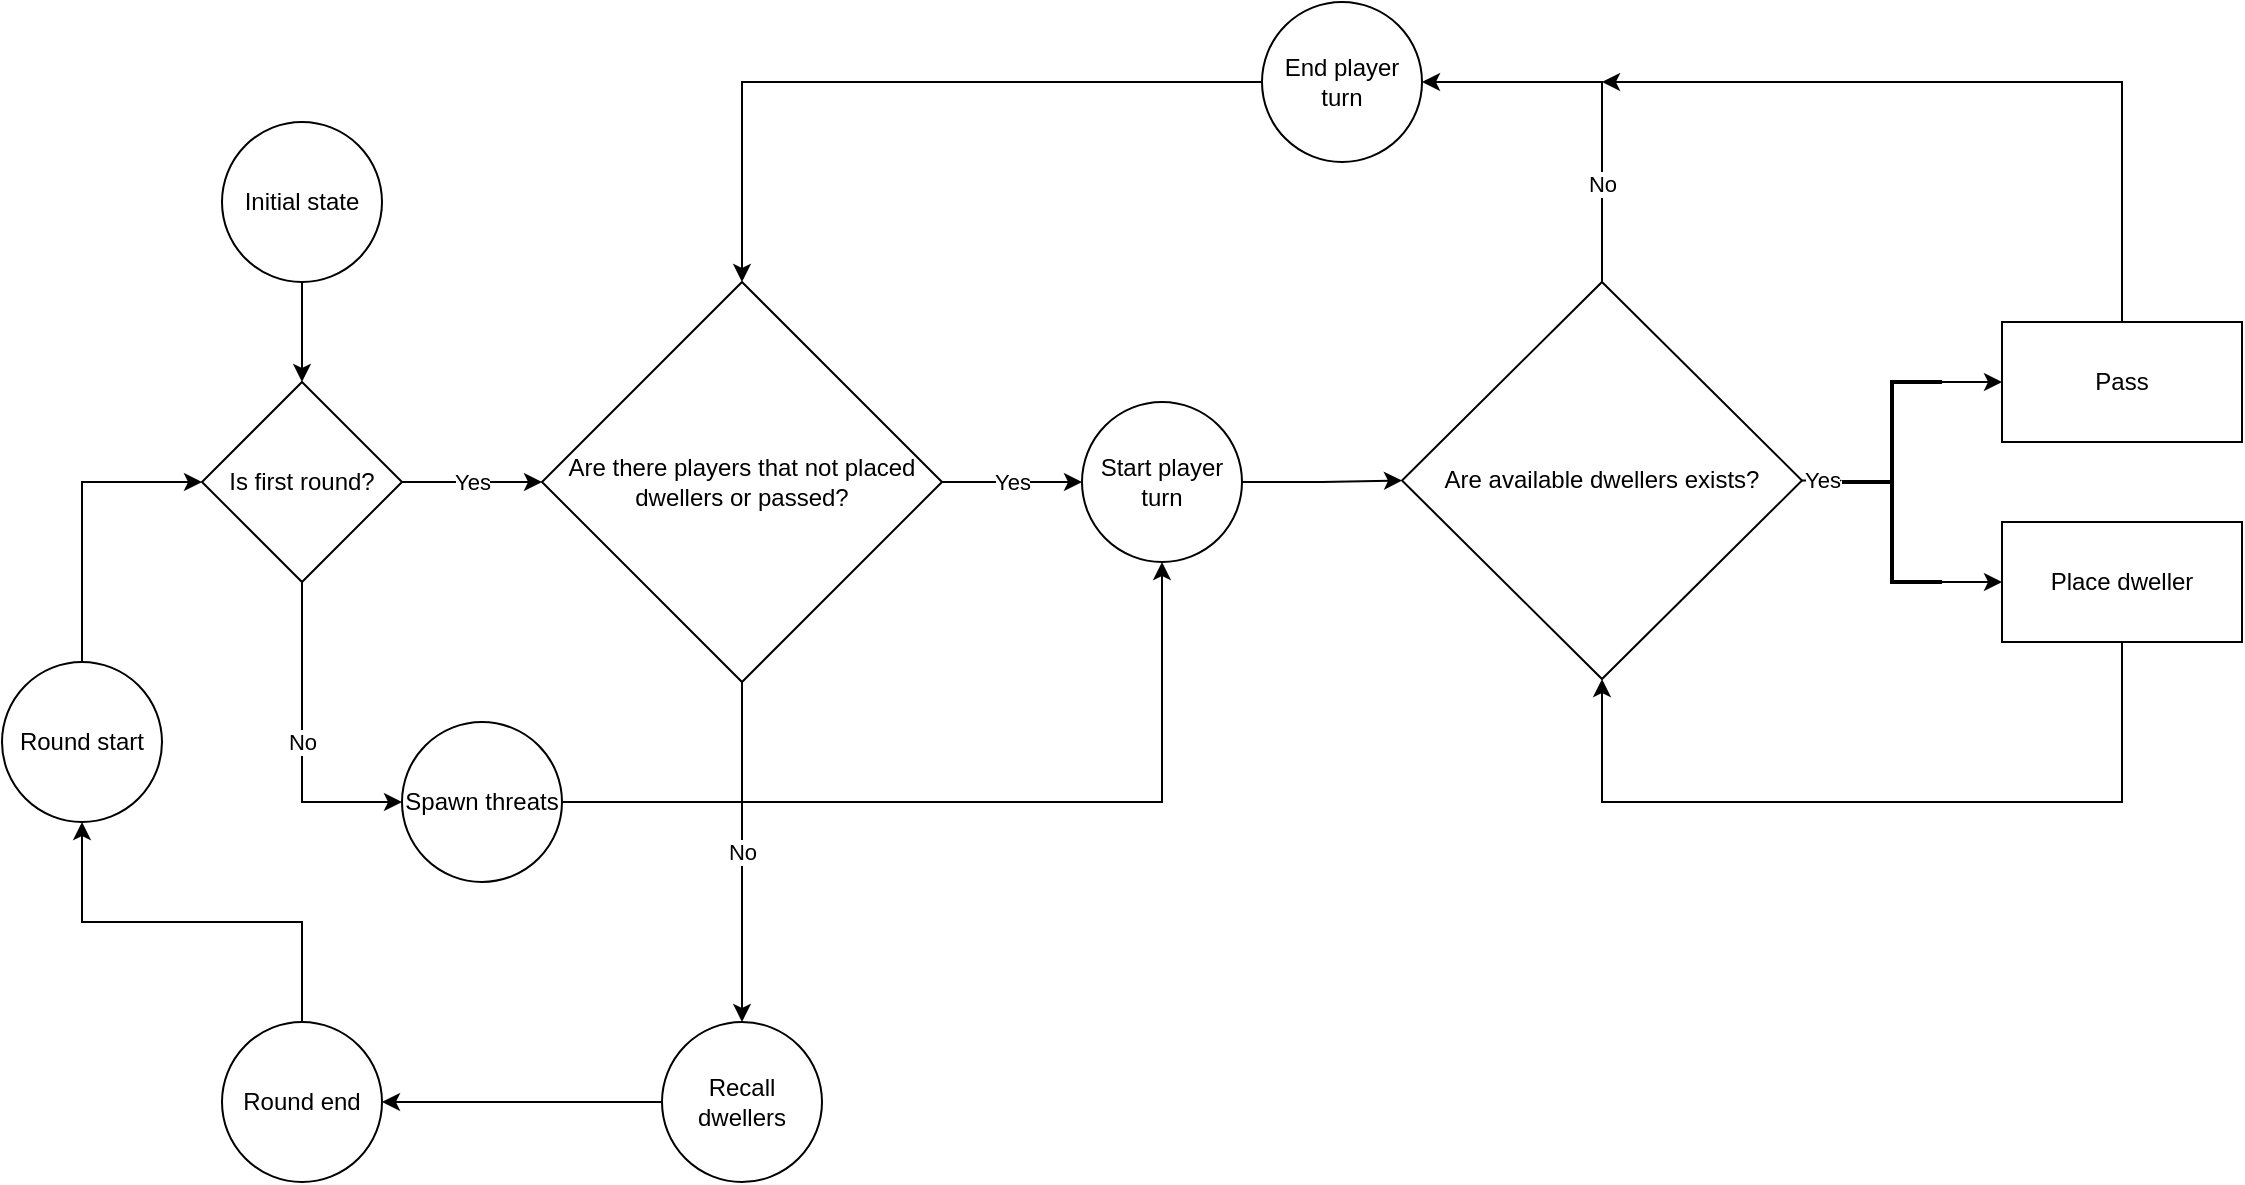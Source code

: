 <mxfile version="21.5.2" type="github">
  <diagram id="C5RBs43oDa-KdzZeNtuy" name="Page-1">
    <mxGraphModel dx="783" dy="511" grid="1" gridSize="10" guides="1" tooltips="1" connect="1" arrows="1" fold="1" page="1" pageScale="1" pageWidth="827" pageHeight="1169" math="0" shadow="0">
      <root>
        <mxCell id="WIyWlLk6GJQsqaUBKTNV-0" />
        <mxCell id="WIyWlLk6GJQsqaUBKTNV-1" parent="WIyWlLk6GJQsqaUBKTNV-0" />
        <mxCell id="cjS9mdwZnMnHXcv700s7-60" style="edgeStyle=orthogonalEdgeStyle;rounded=0;orthogonalLoop=1;jettySize=auto;html=1;exitX=0.5;exitY=1;exitDx=0;exitDy=0;entryX=0.5;entryY=0;entryDx=0;entryDy=0;" parent="WIyWlLk6GJQsqaUBKTNV-1" source="cjS9mdwZnMnHXcv700s7-0" target="cjS9mdwZnMnHXcv700s7-56" edge="1">
          <mxGeometry relative="1" as="geometry" />
        </mxCell>
        <mxCell id="cjS9mdwZnMnHXcv700s7-0" value="Initial state" style="ellipse;whiteSpace=wrap;html=1;aspect=fixed;" parent="WIyWlLk6GJQsqaUBKTNV-1" vertex="1">
          <mxGeometry x="360" y="180" width="80" height="80" as="geometry" />
        </mxCell>
        <mxCell id="cjS9mdwZnMnHXcv700s7-36" style="edgeStyle=orthogonalEdgeStyle;rounded=0;orthogonalLoop=1;jettySize=auto;html=1;entryX=0;entryY=0.5;entryDx=0;entryDy=0;" parent="WIyWlLk6GJQsqaUBKTNV-1" source="cjS9mdwZnMnHXcv700s7-1" target="cjS9mdwZnMnHXcv700s7-34" edge="1">
          <mxGeometry relative="1" as="geometry" />
        </mxCell>
        <mxCell id="cjS9mdwZnMnHXcv700s7-1" value="Start player turn" style="ellipse;whiteSpace=wrap;html=1;aspect=fixed;" parent="WIyWlLk6GJQsqaUBKTNV-1" vertex="1">
          <mxGeometry x="790" y="320" width="80" height="80" as="geometry" />
        </mxCell>
        <mxCell id="cjS9mdwZnMnHXcv700s7-24" style="edgeStyle=orthogonalEdgeStyle;rounded=0;orthogonalLoop=1;jettySize=auto;html=1;entryX=0.5;entryY=1;entryDx=0;entryDy=0;" parent="WIyWlLk6GJQsqaUBKTNV-1" source="cjS9mdwZnMnHXcv700s7-11" target="cjS9mdwZnMnHXcv700s7-1" edge="1">
          <mxGeometry relative="1" as="geometry" />
        </mxCell>
        <mxCell id="cjS9mdwZnMnHXcv700s7-11" value="Spawn threats" style="ellipse;whiteSpace=wrap;html=1;aspect=fixed;" parent="WIyWlLk6GJQsqaUBKTNV-1" vertex="1">
          <mxGeometry x="450" y="480" width="80" height="80" as="geometry" />
        </mxCell>
        <mxCell id="cjS9mdwZnMnHXcv700s7-21" value="Yes" style="edgeStyle=orthogonalEdgeStyle;rounded=0;orthogonalLoop=1;jettySize=auto;html=1;exitX=1;exitY=0.5;exitDx=0;exitDy=0;entryX=0;entryY=0.5;entryDx=0;entryDy=0;" parent="WIyWlLk6GJQsqaUBKTNV-1" source="cjS9mdwZnMnHXcv700s7-20" target="cjS9mdwZnMnHXcv700s7-1" edge="1">
          <mxGeometry relative="1" as="geometry" />
        </mxCell>
        <mxCell id="cjS9mdwZnMnHXcv700s7-51" value="No" style="edgeStyle=orthogonalEdgeStyle;rounded=0;orthogonalLoop=1;jettySize=auto;html=1;exitX=0.5;exitY=1;exitDx=0;exitDy=0;entryX=0.5;entryY=0;entryDx=0;entryDy=0;" parent="WIyWlLk6GJQsqaUBKTNV-1" source="cjS9mdwZnMnHXcv700s7-20" target="cjS9mdwZnMnHXcv700s7-50" edge="1">
          <mxGeometry relative="1" as="geometry" />
        </mxCell>
        <mxCell id="cjS9mdwZnMnHXcv700s7-20" value="Are there players that not placed dwellers or passed?" style="rhombus;whiteSpace=wrap;html=1;" parent="WIyWlLk6GJQsqaUBKTNV-1" vertex="1">
          <mxGeometry x="520" y="260" width="200" height="200" as="geometry" />
        </mxCell>
        <mxCell id="cjS9mdwZnMnHXcv700s7-40" style="edgeStyle=orthogonalEdgeStyle;rounded=0;orthogonalLoop=1;jettySize=auto;html=1;exitX=1;exitY=0;exitDx=0;exitDy=0;exitPerimeter=0;entryX=0;entryY=0.5;entryDx=0;entryDy=0;" parent="WIyWlLk6GJQsqaUBKTNV-1" source="cjS9mdwZnMnHXcv700s7-31" target="cjS9mdwZnMnHXcv700s7-38" edge="1">
          <mxGeometry relative="1" as="geometry" />
        </mxCell>
        <mxCell id="cjS9mdwZnMnHXcv700s7-43" style="edgeStyle=orthogonalEdgeStyle;rounded=0;orthogonalLoop=1;jettySize=auto;html=1;exitX=1;exitY=1;exitDx=0;exitDy=0;exitPerimeter=0;entryX=0;entryY=0.5;entryDx=0;entryDy=0;" parent="WIyWlLk6GJQsqaUBKTNV-1" source="cjS9mdwZnMnHXcv700s7-31" target="cjS9mdwZnMnHXcv700s7-39" edge="1">
          <mxGeometry relative="1" as="geometry" />
        </mxCell>
        <mxCell id="cjS9mdwZnMnHXcv700s7-31" value="" style="strokeWidth=2;html=1;shape=mxgraph.flowchart.annotation_2;align=left;labelPosition=right;pointerEvents=1;" parent="WIyWlLk6GJQsqaUBKTNV-1" vertex="1">
          <mxGeometry x="1170" y="310" width="50" height="100" as="geometry" />
        </mxCell>
        <mxCell id="cjS9mdwZnMnHXcv700s7-37" value="Yes" style="edgeStyle=orthogonalEdgeStyle;rounded=0;orthogonalLoop=1;jettySize=auto;html=1;exitX=1;exitY=0.5;exitDx=0;exitDy=0;entryX=0;entryY=0.5;entryDx=0;entryDy=0;entryPerimeter=0;" parent="WIyWlLk6GJQsqaUBKTNV-1" source="cjS9mdwZnMnHXcv700s7-34" target="cjS9mdwZnMnHXcv700s7-31" edge="1">
          <mxGeometry relative="1" as="geometry" />
        </mxCell>
        <mxCell id="cjS9mdwZnMnHXcv700s7-46" value="No" style="edgeStyle=orthogonalEdgeStyle;rounded=0;orthogonalLoop=1;jettySize=auto;html=1;exitX=0.5;exitY=0;exitDx=0;exitDy=0;entryX=1;entryY=0.5;entryDx=0;entryDy=0;" parent="WIyWlLk6GJQsqaUBKTNV-1" source="cjS9mdwZnMnHXcv700s7-34" target="cjS9mdwZnMnHXcv700s7-48" edge="1">
          <mxGeometry x="-0.478" relative="1" as="geometry">
            <Array as="points">
              <mxPoint x="1050" y="160" />
            </Array>
            <mxPoint as="offset" />
          </mxGeometry>
        </mxCell>
        <mxCell id="cjS9mdwZnMnHXcv700s7-34" value="Are available dwellers exists?" style="rhombus;whiteSpace=wrap;html=1;" parent="WIyWlLk6GJQsqaUBKTNV-1" vertex="1">
          <mxGeometry x="950" y="260" width="200" height="198.5" as="geometry" />
        </mxCell>
        <mxCell id="cjS9mdwZnMnHXcv700s7-47" style="edgeStyle=orthogonalEdgeStyle;rounded=0;orthogonalLoop=1;jettySize=auto;html=1;exitX=0.5;exitY=0;exitDx=0;exitDy=0;" parent="WIyWlLk6GJQsqaUBKTNV-1" source="cjS9mdwZnMnHXcv700s7-38" edge="1">
          <mxGeometry relative="1" as="geometry">
            <mxPoint x="1050" y="160.0" as="targetPoint" />
            <Array as="points">
              <mxPoint x="1310" y="160" />
            </Array>
          </mxGeometry>
        </mxCell>
        <mxCell id="cjS9mdwZnMnHXcv700s7-38" value="Pass" style="rounded=0;whiteSpace=wrap;html=1;" parent="WIyWlLk6GJQsqaUBKTNV-1" vertex="1">
          <mxGeometry x="1250" y="280" width="120" height="60" as="geometry" />
        </mxCell>
        <mxCell id="cjS9mdwZnMnHXcv700s7-45" style="edgeStyle=orthogonalEdgeStyle;rounded=0;orthogonalLoop=1;jettySize=auto;html=1;exitX=0.5;exitY=1;exitDx=0;exitDy=0;entryX=0.5;entryY=1;entryDx=0;entryDy=0;" parent="WIyWlLk6GJQsqaUBKTNV-1" source="cjS9mdwZnMnHXcv700s7-39" target="cjS9mdwZnMnHXcv700s7-34" edge="1">
          <mxGeometry relative="1" as="geometry">
            <Array as="points">
              <mxPoint x="1310" y="520" />
              <mxPoint x="1050" y="520" />
            </Array>
          </mxGeometry>
        </mxCell>
        <mxCell id="cjS9mdwZnMnHXcv700s7-39" value="Place dweller" style="rounded=0;whiteSpace=wrap;html=1;" parent="WIyWlLk6GJQsqaUBKTNV-1" vertex="1">
          <mxGeometry x="1250" y="380" width="120" height="60" as="geometry" />
        </mxCell>
        <mxCell id="cjS9mdwZnMnHXcv700s7-49" style="edgeStyle=orthogonalEdgeStyle;rounded=0;orthogonalLoop=1;jettySize=auto;html=1;exitX=0;exitY=0.5;exitDx=0;exitDy=0;entryX=0.5;entryY=0;entryDx=0;entryDy=0;" parent="WIyWlLk6GJQsqaUBKTNV-1" source="cjS9mdwZnMnHXcv700s7-48" target="cjS9mdwZnMnHXcv700s7-20" edge="1">
          <mxGeometry relative="1" as="geometry" />
        </mxCell>
        <mxCell id="cjS9mdwZnMnHXcv700s7-48" value="End player turn" style="ellipse;whiteSpace=wrap;html=1;aspect=fixed;" parent="WIyWlLk6GJQsqaUBKTNV-1" vertex="1">
          <mxGeometry x="880" y="120" width="80" height="80" as="geometry" />
        </mxCell>
        <mxCell id="cjS9mdwZnMnHXcv700s7-52" style="edgeStyle=orthogonalEdgeStyle;rounded=0;orthogonalLoop=1;jettySize=auto;html=1;exitX=0;exitY=0.5;exitDx=0;exitDy=0;entryX=1;entryY=0.5;entryDx=0;entryDy=0;" parent="WIyWlLk6GJQsqaUBKTNV-1" source="cjS9mdwZnMnHXcv700s7-50" target="cjS9mdwZnMnHXcv700s7-53" edge="1">
          <mxGeometry relative="1" as="geometry" />
        </mxCell>
        <mxCell id="cjS9mdwZnMnHXcv700s7-50" value="Recall dwellers" style="ellipse;whiteSpace=wrap;html=1;aspect=fixed;" parent="WIyWlLk6GJQsqaUBKTNV-1" vertex="1">
          <mxGeometry x="580" y="630" width="80" height="80" as="geometry" />
        </mxCell>
        <mxCell id="cjS9mdwZnMnHXcv700s7-54" style="edgeStyle=orthogonalEdgeStyle;rounded=0;orthogonalLoop=1;jettySize=auto;html=1;exitX=0.5;exitY=0;exitDx=0;exitDy=0;entryX=0.5;entryY=1;entryDx=0;entryDy=0;" parent="WIyWlLk6GJQsqaUBKTNV-1" source="cjS9mdwZnMnHXcv700s7-53" target="cjS9mdwZnMnHXcv700s7-55" edge="1">
          <mxGeometry relative="1" as="geometry" />
        </mxCell>
        <mxCell id="cjS9mdwZnMnHXcv700s7-53" value="Round end" style="ellipse;whiteSpace=wrap;html=1;aspect=fixed;" parent="WIyWlLk6GJQsqaUBKTNV-1" vertex="1">
          <mxGeometry x="360" y="630" width="80" height="80" as="geometry" />
        </mxCell>
        <mxCell id="cjS9mdwZnMnHXcv700s7-57" style="edgeStyle=orthogonalEdgeStyle;rounded=0;orthogonalLoop=1;jettySize=auto;html=1;exitX=0.5;exitY=0;exitDx=0;exitDy=0;entryX=0;entryY=0.5;entryDx=0;entryDy=0;" parent="WIyWlLk6GJQsqaUBKTNV-1" source="cjS9mdwZnMnHXcv700s7-55" target="cjS9mdwZnMnHXcv700s7-56" edge="1">
          <mxGeometry relative="1" as="geometry" />
        </mxCell>
        <mxCell id="cjS9mdwZnMnHXcv700s7-55" value="Round start" style="ellipse;whiteSpace=wrap;html=1;aspect=fixed;" parent="WIyWlLk6GJQsqaUBKTNV-1" vertex="1">
          <mxGeometry x="250" y="450" width="80" height="80" as="geometry" />
        </mxCell>
        <mxCell id="cjS9mdwZnMnHXcv700s7-58" value="No" style="edgeStyle=orthogonalEdgeStyle;rounded=0;orthogonalLoop=1;jettySize=auto;html=1;exitX=0.5;exitY=1;exitDx=0;exitDy=0;entryX=0;entryY=0.5;entryDx=0;entryDy=0;" parent="WIyWlLk6GJQsqaUBKTNV-1" source="cjS9mdwZnMnHXcv700s7-56" target="cjS9mdwZnMnHXcv700s7-11" edge="1">
          <mxGeometry relative="1" as="geometry" />
        </mxCell>
        <mxCell id="cjS9mdwZnMnHXcv700s7-59" value="Yes" style="edgeStyle=orthogonalEdgeStyle;rounded=0;orthogonalLoop=1;jettySize=auto;html=1;exitX=1;exitY=0.5;exitDx=0;exitDy=0;entryX=0;entryY=0.5;entryDx=0;entryDy=0;" parent="WIyWlLk6GJQsqaUBKTNV-1" source="cjS9mdwZnMnHXcv700s7-56" target="cjS9mdwZnMnHXcv700s7-20" edge="1">
          <mxGeometry relative="1" as="geometry" />
        </mxCell>
        <mxCell id="cjS9mdwZnMnHXcv700s7-56" value="Is first round?" style="rhombus;whiteSpace=wrap;html=1;" parent="WIyWlLk6GJQsqaUBKTNV-1" vertex="1">
          <mxGeometry x="350" y="310" width="100" height="100" as="geometry" />
        </mxCell>
      </root>
    </mxGraphModel>
  </diagram>
</mxfile>
